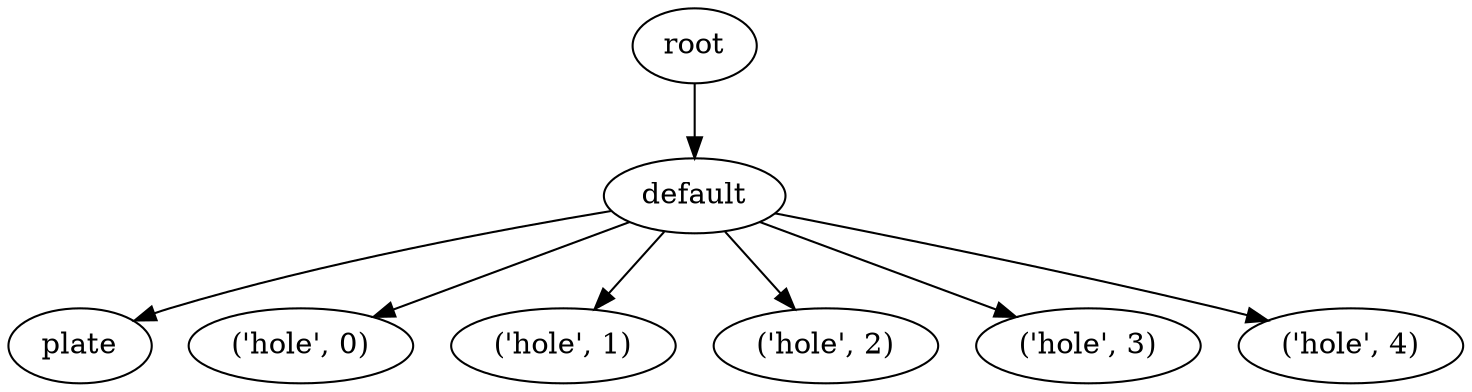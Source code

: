 digraph default {
    root_17 [label="root"];
    default_18 [label="default"];
    plate_19 [label="plate"];
    hole_20 [label="\('hole',\ 0\)"];
    hole_21 [label="\('hole',\ 1\)"];
    hole_22 [label="\('hole',\ 2\)"];
    hole_23 [label="\('hole',\ 3\)"];
    hole_24 [label="\('hole',\ 4\)"];
    root_17 -> default_18;
    default_18 -> plate_19;
    default_18 -> hole_20;
    default_18 -> hole_21;
    default_18 -> hole_22;
    default_18 -> hole_23;
    default_18 -> hole_24;
}

